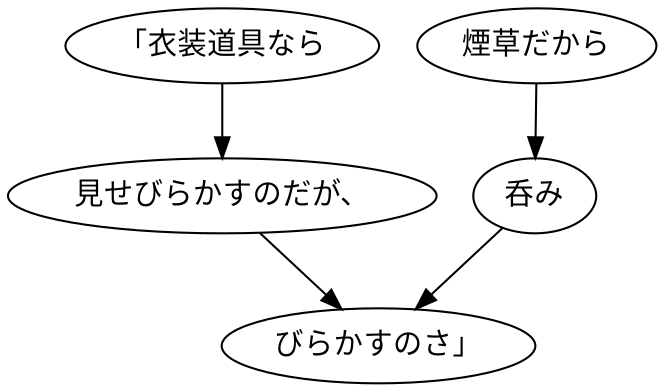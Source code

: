 digraph graph8243 {
	node0 [label="「衣装道具なら"];
	node1 [label="見せびらかすのだが、"];
	node2 [label="煙草だから"];
	node3 [label="呑み"];
	node4 [label="びらかすのさ」"];
	node0 -> node1;
	node1 -> node4;
	node2 -> node3;
	node3 -> node4;
}
